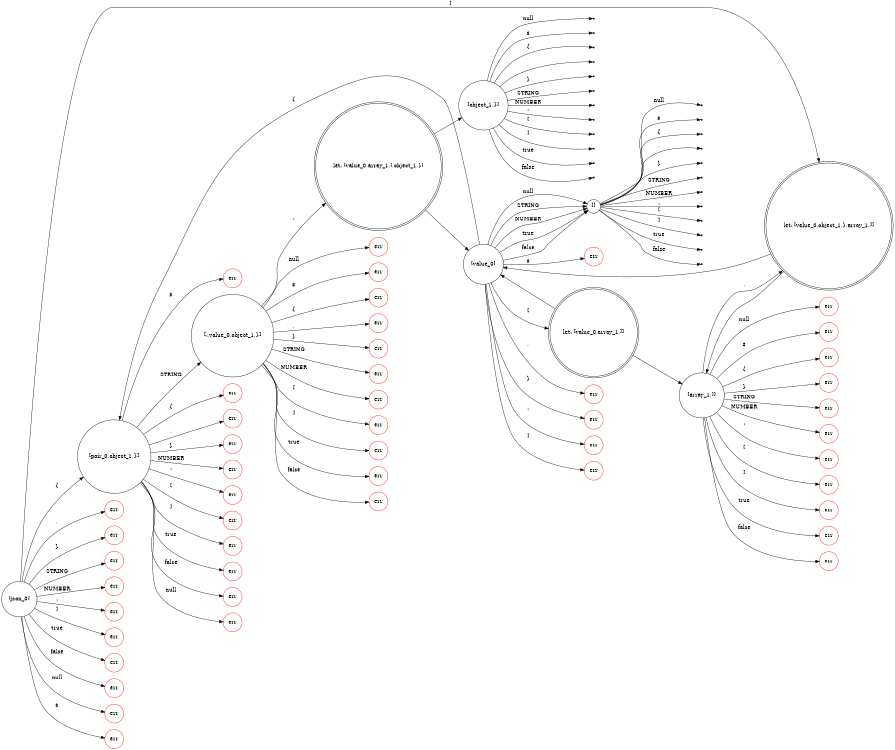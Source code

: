 digraph {
rankdir=LR;
size="8,5";
node [shape = circle, color = black];
0 [label="[json_0]"];
13 [label="[pair_0,object_1,}]"];
122 [label="[value_0]"];
135 [label="[array_1,]]"];
223 [label="[]"];
243 [label="[:,value_0,object_1,}]"];
289 [label="[object_1,}]"];
node [shape = doublecircle];
121 [label="let: [value_0,object_1,},array_1,]]"];
237 [label="let: [value_0,array_1,]]"];
305 [label="let: [value_0,array_1,],object_1,}]"];
node [shape = point];
224;
225;
226;
227;
228;
229;
230;
231;
232;
233;
234;
235;
290;
291;
292;
293;
294;
295;
296;
297;
298;
299;
300;
301;
node [shape = circle, color = red];
26 [label="err"];
27 [label="err"];
28 [label="err"];
29 [label="err"];
30 [label="err"];
44 [label="err"];
45 [label="err"];
46 [label="err"];
47 [label="err"];
48 [label="err"];
148 [label="err"];
162 [label="err"];
163 [label="err"];
164 [label="err"];
165 [label="err"];
166 [label="err"];
167 [label="err"];
168 [label="err"];
169 [label="err"];
170 [label="err"];
171 [label="err"];
221 [label="err"];
222 [label="err"];
236 [label="err"];
238 [label="err"];
239 [label="err"];
240 [label="err"];
241 [label="err"];
242 [label="err"];
256 [label="err"];
257 [label="err"];
258 [label="err"];
259 [label="err"];
260 [label="err"];
261 [label="err"];
262 [label="err"];
263 [label="err"];
264 [label="err"];
265 [label="err"];
266 [label="err"];
267 [label="err"];
268 [label="err"];
282 [label="err"];
283 [label="err"];
284 [label="err"];
285 [label="err"];
286 [label="err"];
287 [label="err"];
0 -> 13 [ label = "{" ];
0 -> 26 [ label = "," ];
0 -> 27 [ label = "}" ];
0 -> 28 [ label = "STRING" ];
0 -> 29 [ label = "NUMBER" ];
0 -> 30 [ label = ":" ];
0 -> 121 [ label = "[" ];
0 -> 44 [ label = "]" ];
0 -> 45 [ label = "true" ];
0 -> 46 [ label = "false" ];
0 -> 47 [ label = "null" ];
0 -> 48 [ label = "$" ];
13 -> 240 [ label = "{" ];
13 -> 241 [ label = "," ];
13 -> 242 [ label = "}" ];
13 -> 243 [ label = "STRING" ];
13 -> 256 [ label = "NUMBER" ];
13 -> 257 [ label = ":" ];
13 -> 258 [ label = "[" ];
13 -> 259 [ label = "]" ];
13 -> 260 [ label = "true" ];
13 -> 261 [ label = "false" ];
13 -> 262 [ label = "null" ];
13 -> 263 [ label = "$" ];
122 -> 13 [ label = "{" ];
122 -> 221 [ label = "," ];
122 -> 222 [ label = "}" ];
122 -> 223 [ label = "STRING" ];
122 -> 223 [ label = "NUMBER" ];
122 -> 236 [ label = ":" ];
122 -> 237 [ label = "[" ];
122 -> 238 [ label = "]" ];
122 -> 223 [ label = "true" ];
122 -> 223 [ label = "false" ];
122 -> 223 [ label = "null" ];
122 -> 239 [ label = "$" ];
135 -> 148 [ label = "{" ];
135 -> 121 [ label = "," ];
135 -> 162 [ label = "}" ];
135 -> 163 [ label = "STRING" ];
135 -> 164 [ label = "NUMBER" ];
135 -> 165 [ label = ":" ];
135 -> 166 [ label = "[" ];
135 -> 167 [ label = "]" ];
135 -> 168 [ label = "true" ];
135 -> 169 [ label = "false" ];
135 -> 170 [ label = "null" ];
135 -> 171 [ label = "$" ];
121 -> 122;
121 -> 135;
223 -> 224 [ label = "{" ];
223 -> 225 [ label = "," ];
223 -> 226 [ label = "}" ];
223 -> 227 [ label = "STRING" ];
223 -> 228 [ label = "NUMBER" ];
223 -> 229 [ label = ":" ];
223 -> 230 [ label = "[" ];
223 -> 231 [ label = "]" ];
223 -> 232 [ label = "true" ];
223 -> 233 [ label = "false" ];
223 -> 234 [ label = "null" ];
223 -> 235 [ label = "$" ];
237 -> 122;
237 -> 135;
243 -> 264 [ label = "{" ];
243 -> 265 [ label = "," ];
243 -> 266 [ label = "}" ];
243 -> 267 [ label = "STRING" ];
243 -> 268 [ label = "NUMBER" ];
243 -> 305 [ label = ":" ];
243 -> 282 [ label = "[" ];
243 -> 283 [ label = "]" ];
243 -> 284 [ label = "true" ];
243 -> 285 [ label = "false" ];
243 -> 286 [ label = "null" ];
243 -> 287 [ label = "$" ];
289 -> 290 [ label = "{" ];
289 -> 291 [ label = "," ];
289 -> 292 [ label = "}" ];
289 -> 293 [ label = "STRING" ];
289 -> 294 [ label = "NUMBER" ];
289 -> 295 [ label = ":" ];
289 -> 296 [ label = "[" ];
289 -> 297 [ label = "]" ];
289 -> 298 [ label = "true" ];
289 -> 299 [ label = "false" ];
289 -> 300 [ label = "null" ];
289 -> 301 [ label = "$" ];
305 -> 122;
305 -> 289;
}

